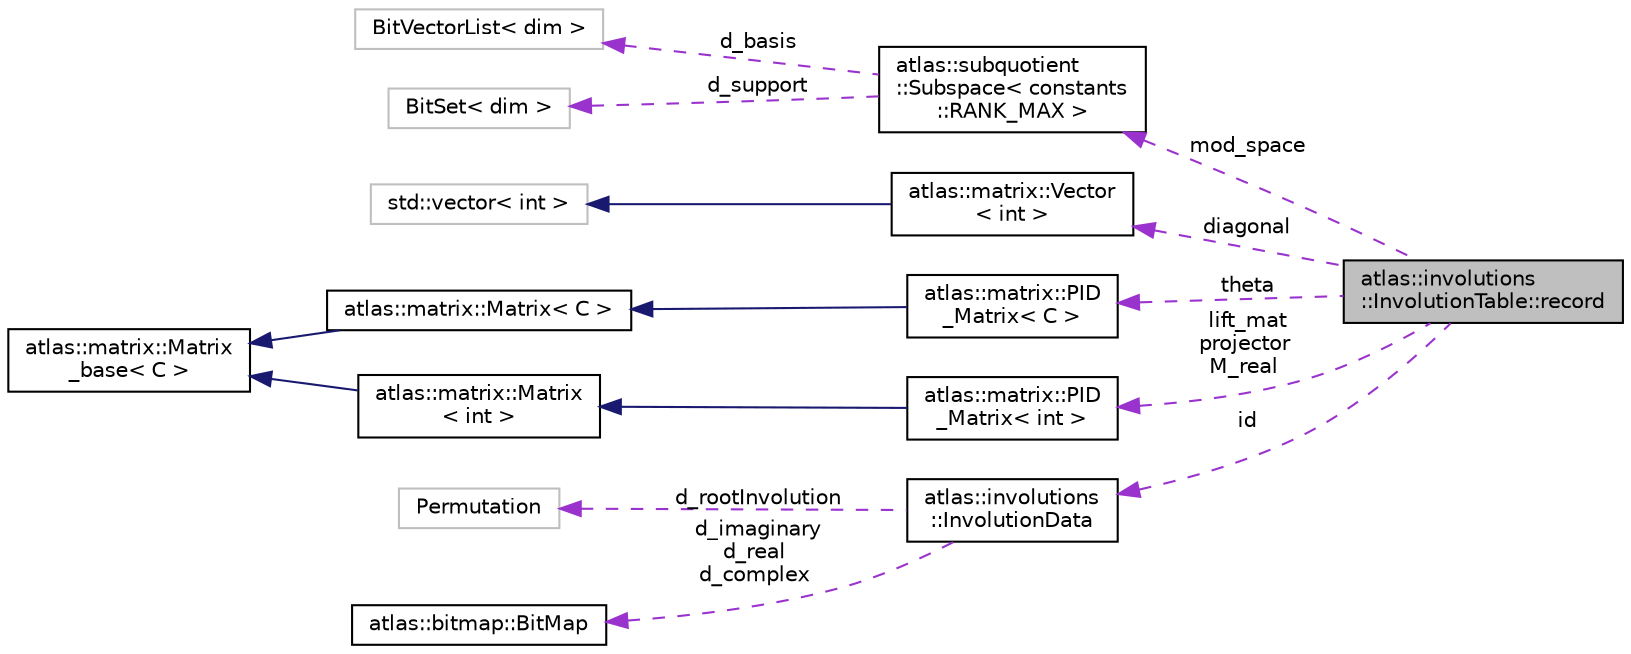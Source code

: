 digraph "atlas::involutions::InvolutionTable::record"
{
  edge [fontname="Helvetica",fontsize="10",labelfontname="Helvetica",labelfontsize="10"];
  node [fontname="Helvetica",fontsize="10",shape=record];
  rankdir="LR";
  Node1 [label="atlas::involutions\l::InvolutionTable::record",height=0.2,width=0.4,color="black", fillcolor="grey75", style="filled", fontcolor="black"];
  Node2 -> Node1 [dir="back",color="darkorchid3",fontsize="10",style="dashed",label=" mod_space" ,fontname="Helvetica"];
  Node2 [label="atlas::subquotient\l::Subspace\< constants\l::RANK_MAX \>",height=0.2,width=0.4,color="black", fillcolor="white", style="filled",URL="$classatlas_1_1subquotient_1_1Subspace.html"];
  Node3 -> Node2 [dir="back",color="darkorchid3",fontsize="10",style="dashed",label=" d_basis" ,fontname="Helvetica"];
  Node3 [label="BitVectorList\< dim \>",height=0.2,width=0.4,color="grey75", fillcolor="white", style="filled"];
  Node4 -> Node2 [dir="back",color="darkorchid3",fontsize="10",style="dashed",label=" d_support" ,fontname="Helvetica"];
  Node4 [label="BitSet\< dim \>",height=0.2,width=0.4,color="grey75", fillcolor="white", style="filled"];
  Node5 -> Node1 [dir="back",color="darkorchid3",fontsize="10",style="dashed",label=" diagonal" ,fontname="Helvetica"];
  Node5 [label="atlas::matrix::Vector\l\< int \>",height=0.2,width=0.4,color="black", fillcolor="white", style="filled",URL="$classatlas_1_1matrix_1_1Vector.html"];
  Node6 -> Node5 [dir="back",color="midnightblue",fontsize="10",style="solid",fontname="Helvetica"];
  Node6 [label="std::vector\< int \>",height=0.2,width=0.4,color="grey75", fillcolor="white", style="filled"];
  Node7 -> Node1 [dir="back",color="darkorchid3",fontsize="10",style="dashed",label=" theta" ,fontname="Helvetica"];
  Node7 [label="atlas::matrix::PID\l_Matrix\< C \>",height=0.2,width=0.4,color="black", fillcolor="white", style="filled",URL="$classatlas_1_1matrix_1_1PID__Matrix.html"];
  Node8 -> Node7 [dir="back",color="midnightblue",fontsize="10",style="solid",fontname="Helvetica"];
  Node8 [label="atlas::matrix::Matrix\< C \>",height=0.2,width=0.4,color="black", fillcolor="white", style="filled",URL="$classatlas_1_1matrix_1_1Matrix.html"];
  Node9 -> Node8 [dir="back",color="midnightblue",fontsize="10",style="solid",fontname="Helvetica"];
  Node9 [label="atlas::matrix::Matrix\l_base\< C \>",height=0.2,width=0.4,color="black", fillcolor="white", style="filled",URL="$classatlas_1_1matrix_1_1Matrix__base.html"];
  Node10 -> Node1 [dir="back",color="darkorchid3",fontsize="10",style="dashed",label=" lift_mat\nprojector\nM_real" ,fontname="Helvetica"];
  Node10 [label="atlas::matrix::PID\l_Matrix\< int \>",height=0.2,width=0.4,color="black", fillcolor="white", style="filled",URL="$classatlas_1_1matrix_1_1PID__Matrix.html"];
  Node11 -> Node10 [dir="back",color="midnightblue",fontsize="10",style="solid",fontname="Helvetica"];
  Node11 [label="atlas::matrix::Matrix\l\< int \>",height=0.2,width=0.4,color="black", fillcolor="white", style="filled",URL="$classatlas_1_1matrix_1_1Matrix.html"];
  Node9 -> Node11 [dir="back",color="midnightblue",fontsize="10",style="solid",fontname="Helvetica"];
  Node12 -> Node1 [dir="back",color="darkorchid3",fontsize="10",style="dashed",label=" id" ,fontname="Helvetica"];
  Node12 [label="atlas::involutions\l::InvolutionData",height=0.2,width=0.4,color="black", fillcolor="white", style="filled",URL="$classatlas_1_1involutions_1_1InvolutionData.html"];
  Node13 -> Node12 [dir="back",color="darkorchid3",fontsize="10",style="dashed",label=" d_rootInvolution" ,fontname="Helvetica"];
  Node13 [label="Permutation",height=0.2,width=0.4,color="grey75", fillcolor="white", style="filled"];
  Node14 -> Node12 [dir="back",color="darkorchid3",fontsize="10",style="dashed",label=" d_imaginary\nd_real\nd_complex" ,fontname="Helvetica"];
  Node14 [label="atlas::bitmap::BitMap",height=0.2,width=0.4,color="black", fillcolor="white", style="filled",URL="$classatlas_1_1bitmap_1_1BitMap.html",tooltip="Container of a large (more than twice the machine word size) set of bits. "];
}
